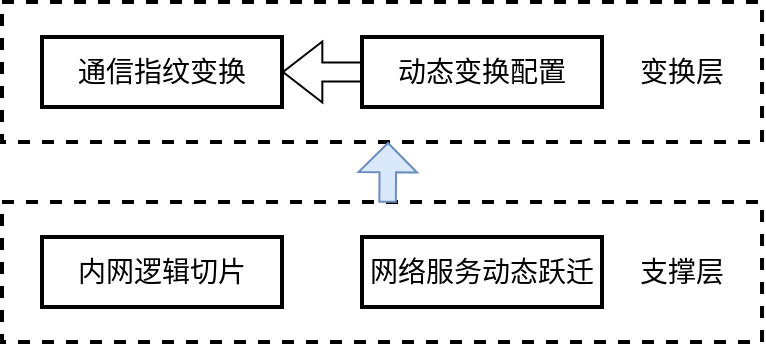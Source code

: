 <mxfile version="20.8.23" type="github">
  <diagram name="第 1 页" id="eFnEZ1ACVftLKxrpcX3y">
    <mxGraphModel dx="1185" dy="610" grid="1" gridSize="10" guides="1" tooltips="1" connect="1" arrows="1" fold="1" page="1" pageScale="1" pageWidth="827" pageHeight="1169" math="0" shadow="0">
      <root>
        <mxCell id="0" />
        <mxCell id="1" parent="0" />
        <mxCell id="eVXDq6Tb_Z_STfx86WKF-1" value="" style="rounded=0;whiteSpace=wrap;html=1;fillColor=none;dashed=1;strokeWidth=2;" vertex="1" parent="1">
          <mxGeometry x="180" y="200" width="380" height="70" as="geometry" />
        </mxCell>
        <mxCell id="eVXDq6Tb_Z_STfx86WKF-4" value="通信指纹变换" style="rounded=0;whiteSpace=wrap;html=1;strokeWidth=2;fillColor=none;fontSize=14;" vertex="1" parent="1">
          <mxGeometry x="200" y="217.5" width="120" height="35" as="geometry" />
        </mxCell>
        <mxCell id="eVXDq6Tb_Z_STfx86WKF-8" value="动态变换配置" style="rounded=0;whiteSpace=wrap;html=1;strokeWidth=2;fillColor=none;fontSize=14;" vertex="1" parent="1">
          <mxGeometry x="360" y="217.5" width="120" height="35" as="geometry" />
        </mxCell>
        <mxCell id="eVXDq6Tb_Z_STfx86WKF-9" value="变换层" style="text;html=1;strokeColor=none;fillColor=none;align=center;verticalAlign=middle;whiteSpace=wrap;rounded=0;fontSize=14;" vertex="1" parent="1">
          <mxGeometry x="490" y="220" width="60" height="30" as="geometry" />
        </mxCell>
        <mxCell id="eVXDq6Tb_Z_STfx86WKF-10" value="" style="rounded=0;whiteSpace=wrap;html=1;fillColor=none;dashed=1;strokeWidth=2;" vertex="1" parent="1">
          <mxGeometry x="180" y="300" width="380" height="70" as="geometry" />
        </mxCell>
        <mxCell id="eVXDq6Tb_Z_STfx86WKF-11" value="内网逻辑切片" style="rounded=0;whiteSpace=wrap;html=1;strokeWidth=2;fillColor=none;fontSize=14;" vertex="1" parent="1">
          <mxGeometry x="200" y="317.5" width="120" height="35" as="geometry" />
        </mxCell>
        <mxCell id="eVXDq6Tb_Z_STfx86WKF-12" value="网络服务动态跃迁" style="rounded=0;whiteSpace=wrap;html=1;strokeWidth=2;fillColor=none;fontSize=14;" vertex="1" parent="1">
          <mxGeometry x="360" y="317.5" width="120" height="35" as="geometry" />
        </mxCell>
        <mxCell id="eVXDq6Tb_Z_STfx86WKF-13" value="支撑层" style="text;html=1;strokeColor=none;fillColor=none;align=center;verticalAlign=middle;whiteSpace=wrap;rounded=0;fontSize=14;" vertex="1" parent="1">
          <mxGeometry x="490" y="320" width="60" height="30" as="geometry" />
        </mxCell>
        <mxCell id="eVXDq6Tb_Z_STfx86WKF-14" value="" style="shape=flexArrow;endArrow=classic;html=1;rounded=0;fontSize=14;exitX=0.512;exitY=0.005;exitDx=0;exitDy=0;exitPerimeter=0;width=8.276;endSize=4.545;fillColor=#dae8fc;strokeColor=#6c8ebf;" edge="1" parent="1">
          <mxGeometry width="50" height="50" relative="1" as="geometry">
            <mxPoint x="372.8" y="300.4" as="sourcePoint" />
            <mxPoint x="373" y="270" as="targetPoint" />
          </mxGeometry>
        </mxCell>
        <mxCell id="eVXDq6Tb_Z_STfx86WKF-15" value="" style="shape=flexArrow;endArrow=classic;html=1;rounded=0;fontSize=14;entryX=1;entryY=0.5;entryDx=0;entryDy=0;exitX=0;exitY=0.5;exitDx=0;exitDy=0;width=9.524;endSize=6.224;" edge="1" parent="1" source="eVXDq6Tb_Z_STfx86WKF-8" target="eVXDq6Tb_Z_STfx86WKF-4">
          <mxGeometry width="50" height="50" relative="1" as="geometry">
            <mxPoint x="310" y="290" as="sourcePoint" />
            <mxPoint x="360" y="240" as="targetPoint" />
          </mxGeometry>
        </mxCell>
      </root>
    </mxGraphModel>
  </diagram>
</mxfile>
